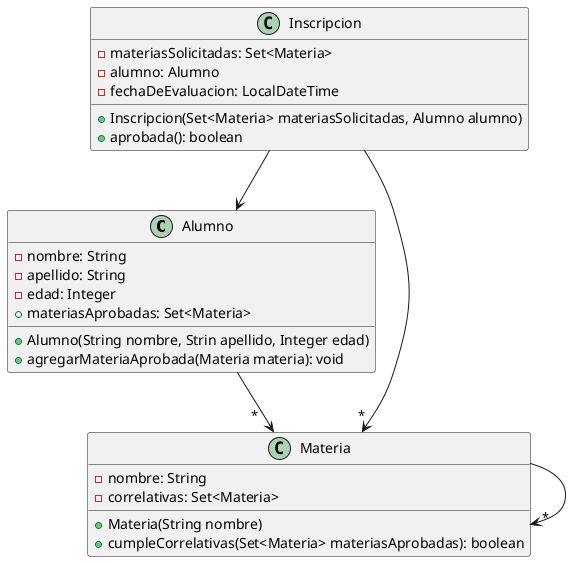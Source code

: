 @startuml

class Alumno{
    - nombre: String
    - apellido: String
    - edad: Integer
    + materiasAprobadas: Set<Materia>

    + Alumno(String nombre, Strin apellido, Integer edad)
    + agregarMateriaAprobada(Materia materia): void
}


class Materia{
    - nombre: String
    - correlativas: Set<Materia>

    + Materia(String nombre)
    + cumpleCorrelativas(Set<Materia> materiasAprobadas): boolean
}

class Inscripcion{
    - materiasSolicitadas: Set<Materia>
    - alumno: Alumno
    - fechaDeEvaluacion: LocalDateTime

    + Inscripcion(Set<Materia> materiasSolicitadas, Alumno alumno)
    + aprobada(): boolean
}

Inscripcion -->" * " Materia

Alumno -->" *   " Materia

Inscripcion --> Alumno

Materia  -->" * " Materia

@enduml

